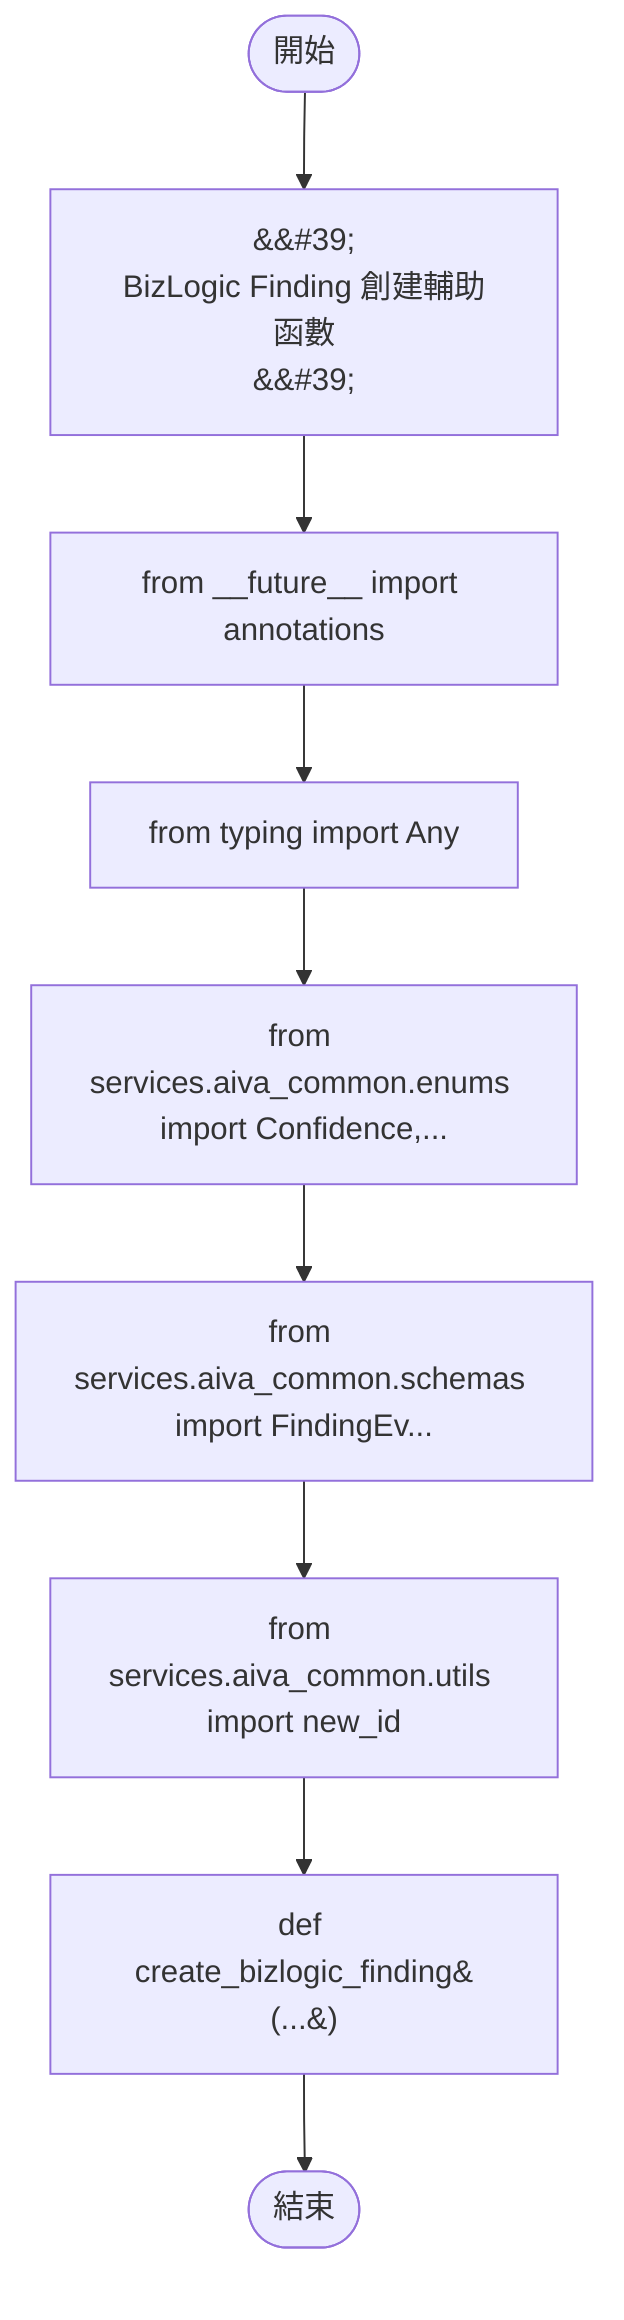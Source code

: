 flowchart TB
    n1([開始])
    n2([結束])
    n3[&amp;&#35;39;\nBizLogic Finding 創建輔助函數\n&amp;&#35;39;]
    n4[from __future__ import annotations]
    n5[from typing import Any]
    n6[from services.aiva_common.enums import Confidence,...]
    n7[from services.aiva_common.schemas import FindingEv...]
    n8[from services.aiva_common.utils import new_id]
    n9[def create_bizlogic_finding&#40;...&#41;]
    n1 --> n3
    n3 --> n4
    n4 --> n5
    n5 --> n6
    n6 --> n7
    n7 --> n8
    n8 --> n9
    n9 --> n2